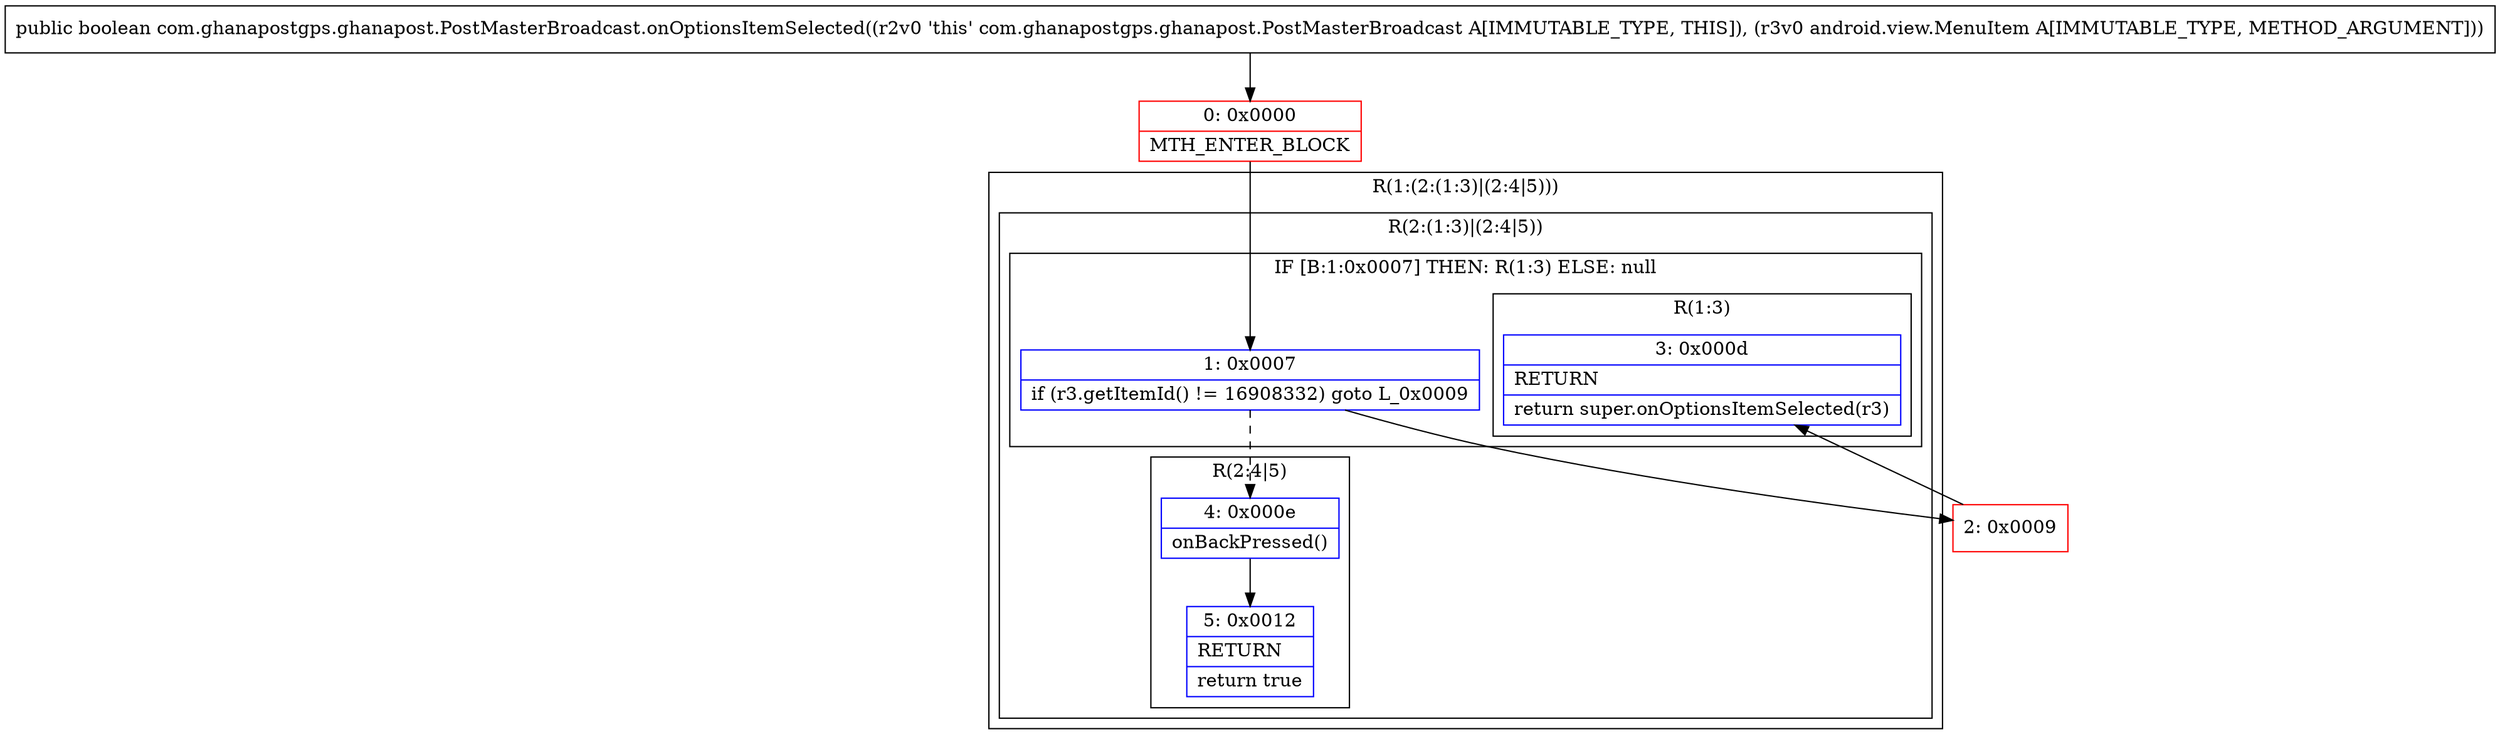 digraph "CFG forcom.ghanapostgps.ghanapost.PostMasterBroadcast.onOptionsItemSelected(Landroid\/view\/MenuItem;)Z" {
subgraph cluster_Region_2039024660 {
label = "R(1:(2:(1:3)|(2:4|5)))";
node [shape=record,color=blue];
subgraph cluster_Region_1554375653 {
label = "R(2:(1:3)|(2:4|5))";
node [shape=record,color=blue];
subgraph cluster_IfRegion_1335308327 {
label = "IF [B:1:0x0007] THEN: R(1:3) ELSE: null";
node [shape=record,color=blue];
Node_1 [shape=record,label="{1\:\ 0x0007|if (r3.getItemId() != 16908332) goto L_0x0009\l}"];
subgraph cluster_Region_1495441530 {
label = "R(1:3)";
node [shape=record,color=blue];
Node_3 [shape=record,label="{3\:\ 0x000d|RETURN\l|return super.onOptionsItemSelected(r3)\l}"];
}
}
subgraph cluster_Region_1761275622 {
label = "R(2:4|5)";
node [shape=record,color=blue];
Node_4 [shape=record,label="{4\:\ 0x000e|onBackPressed()\l}"];
Node_5 [shape=record,label="{5\:\ 0x0012|RETURN\l|return true\l}"];
}
}
}
Node_0 [shape=record,color=red,label="{0\:\ 0x0000|MTH_ENTER_BLOCK\l}"];
Node_2 [shape=record,color=red,label="{2\:\ 0x0009}"];
MethodNode[shape=record,label="{public boolean com.ghanapostgps.ghanapost.PostMasterBroadcast.onOptionsItemSelected((r2v0 'this' com.ghanapostgps.ghanapost.PostMasterBroadcast A[IMMUTABLE_TYPE, THIS]), (r3v0 android.view.MenuItem A[IMMUTABLE_TYPE, METHOD_ARGUMENT])) }"];
MethodNode -> Node_0;
Node_1 -> Node_2;
Node_1 -> Node_4[style=dashed];
Node_4 -> Node_5;
Node_0 -> Node_1;
Node_2 -> Node_3;
}

